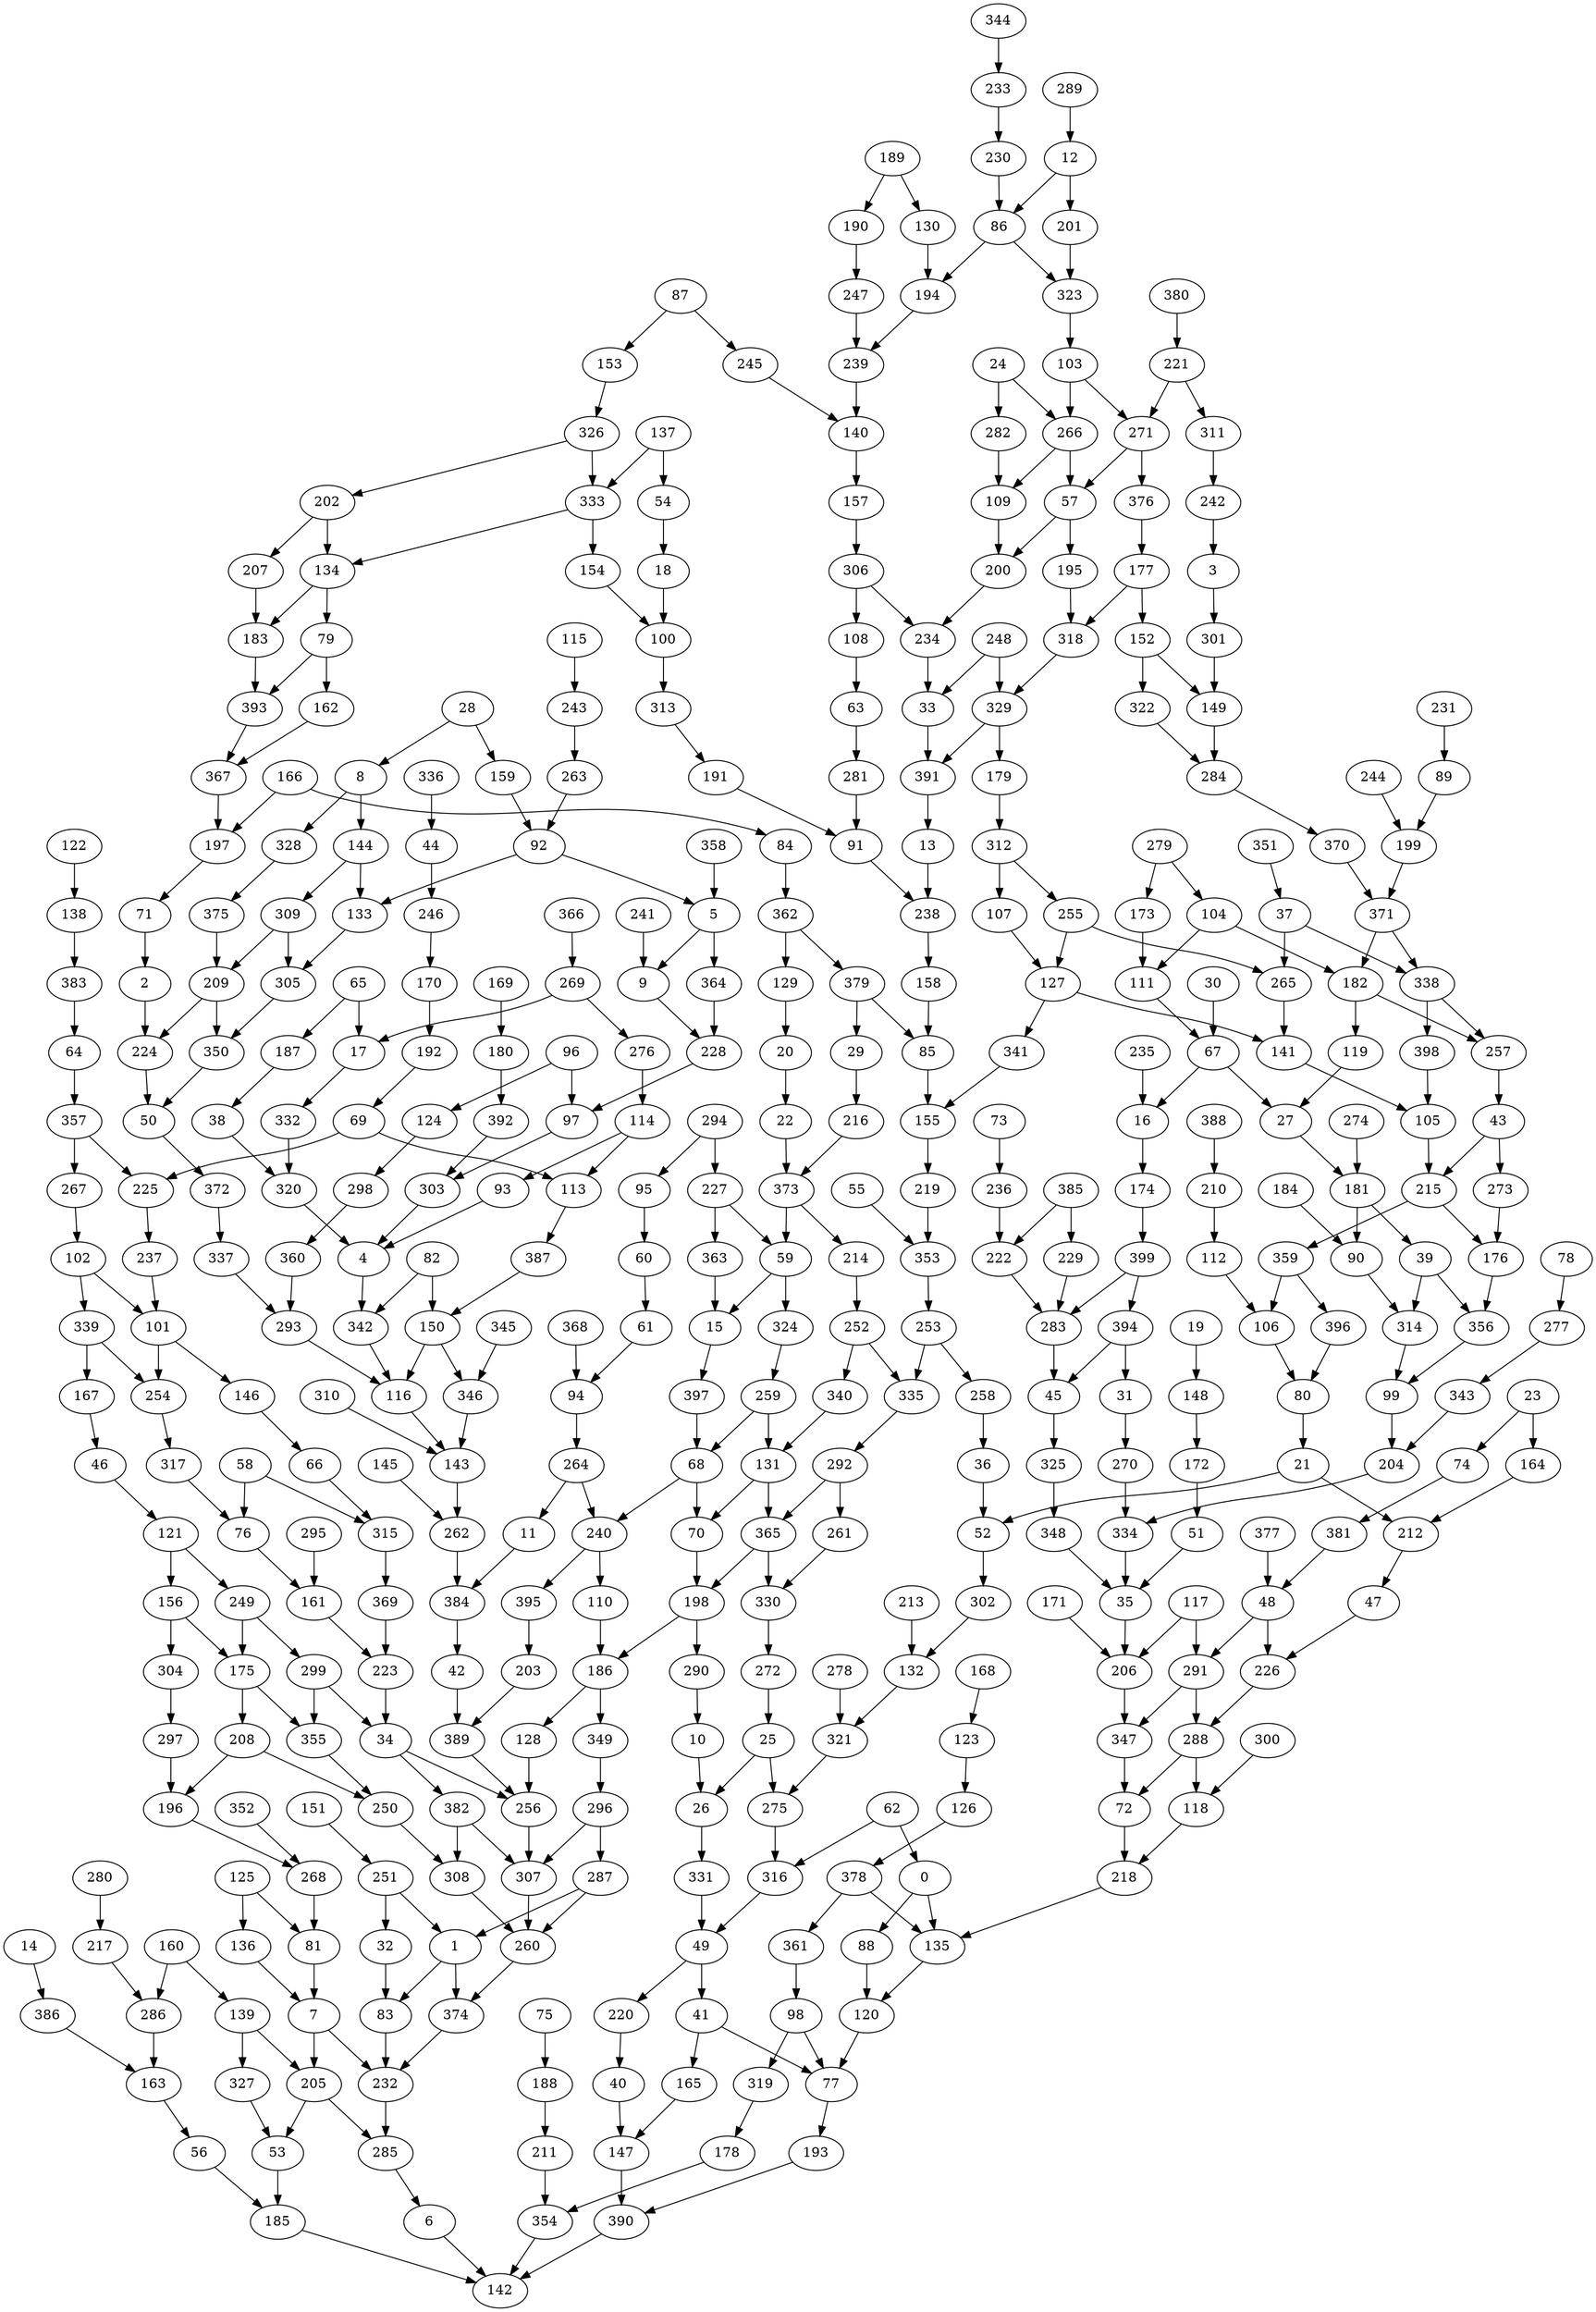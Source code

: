 strict digraph "" {
	0 -> 88;
	0 -> 135;
	62 -> 0;
	62 -> 316;
	1 -> 83;
	1 -> 374;
	251 -> 1;
	251 -> 32;
	287 -> 1;
	287 -> 260;
	2 -> 224;
	71 -> 2;
	3 -> 301;
	242 -> 3;
	4 -> 342;
	93 -> 4;
	303 -> 4;
	320 -> 4;
	5 -> 9;
	5 -> 364;
	92 -> 5;
	92 -> 133;
	358 -> 5;
	6 -> 142;
	285 -> 6;
	7 -> 205;
	7 -> 232;
	81 -> 7;
	136 -> 7;
	8 -> 144;
	8 -> 328;
	28 -> 8;
	28 -> 159;
	9 -> 228;
	241 -> 9;
	10 -> 26;
	290 -> 10;
	11 -> 384;
	264 -> 11;
	264 -> 240;
	12 -> 86;
	12 -> 201;
	289 -> 12;
	13 -> 238;
	391 -> 13;
	15 -> 397;
	59 -> 15;
	59 -> 324;
	363 -> 15;
	16 -> 174;
	67 -> 16;
	67 -> 27;
	235 -> 16;
	17 -> 332;
	65 -> 17;
	65 -> 187;
	269 -> 17;
	269 -> 276;
	18 -> 100;
	54 -> 18;
	20 -> 22;
	129 -> 20;
	21 -> 212;
	21 -> 52;
	80 -> 21;
	22 -> 373;
	25 -> 26;
	25 -> 275;
	272 -> 25;
	26 -> 331;
	27 -> 181;
	119 -> 27;
	29 -> 216;
	379 -> 29;
	379 -> 85;
	31 -> 270;
	394 -> 31;
	394 -> 45;
	32 -> 83;
	33 -> 391;
	234 -> 33;
	248 -> 33;
	248 -> 329;
	34 -> 256;
	34 -> 382;
	223 -> 34;
	299 -> 34;
	299 -> 355;
	35 -> 206;
	51 -> 35;
	334 -> 35;
	348 -> 35;
	36 -> 52;
	258 -> 36;
	37 -> 265;
	37 -> 338;
	351 -> 37;
	38 -> 320;
	187 -> 38;
	39 -> 314;
	39 -> 356;
	181 -> 39;
	181 -> 90;
	40 -> 147;
	220 -> 40;
	41 -> 77;
	41 -> 165;
	49 -> 220;
	49 -> 41;
	42 -> 389;
	384 -> 42;
	43 -> 215;
	43 -> 273;
	257 -> 43;
	44 -> 246;
	336 -> 44;
	45 -> 325;
	283 -> 45;
	46 -> 121;
	167 -> 46;
	47 -> 226;
	212 -> 47;
	48 -> 226;
	48 -> 291;
	377 -> 48;
	381 -> 48;
	316 -> 49;
	331 -> 49;
	50 -> 372;
	224 -> 50;
	350 -> 50;
	172 -> 51;
	52 -> 302;
	53 -> 185;
	205 -> 285;
	205 -> 53;
	327 -> 53;
	137 -> 54;
	137 -> 333;
	56 -> 185;
	163 -> 56;
	57 -> 195;
	57 -> 200;
	266 -> 57;
	266 -> 109;
	271 -> 57;
	271 -> 376;
	227 -> 59;
	227 -> 363;
	373 -> 59;
	373 -> 214;
	60 -> 61;
	95 -> 60;
	61 -> 94;
	63 -> 281;
	108 -> 63;
	64 -> 357;
	383 -> 64;
	66 -> 315;
	146 -> 66;
	30 -> 67;
	111 -> 67;
	68 -> 70;
	68 -> 240;
	259 -> 68;
	259 -> 131;
	397 -> 68;
	69 -> 113;
	69 -> 225;
	192 -> 69;
	70 -> 198;
	131 -> 70;
	131 -> 365;
	197 -> 71;
	72 -> 218;
	288 -> 72;
	288 -> 118;
	347 -> 72;
	74 -> 381;
	23 -> 74;
	23 -> 164;
	76 -> 161;
	58 -> 76;
	58 -> 315;
	317 -> 76;
	77 -> 193;
	98 -> 77;
	98 -> 319;
	120 -> 77;
	79 -> 162;
	79 -> 393;
	134 -> 79;
	134 -> 183;
	106 -> 80;
	396 -> 80;
	125 -> 81;
	125 -> 136;
	268 -> 81;
	83 -> 232;
	84 -> 362;
	166 -> 197;
	166 -> 84;
	85 -> 155;
	158 -> 85;
	86 -> 323;
	86 -> 194;
	230 -> 86;
	88 -> 120;
	89 -> 199;
	231 -> 89;
	90 -> 314;
	184 -> 90;
	91 -> 238;
	191 -> 91;
	281 -> 91;
	159 -> 92;
	263 -> 92;
	114 -> 93;
	114 -> 113;
	94 -> 264;
	368 -> 94;
	294 -> 227;
	294 -> 95;
	97 -> 303;
	96 -> 97;
	96 -> 124;
	228 -> 97;
	361 -> 98;
	99 -> 204;
	314 -> 99;
	356 -> 99;
	100 -> 313;
	154 -> 100;
	101 -> 146;
	101 -> 254;
	102 -> 101;
	102 -> 339;
	237 -> 101;
	267 -> 102;
	103 -> 266;
	103 -> 271;
	323 -> 103;
	104 -> 111;
	104 -> 182;
	279 -> 104;
	279 -> 173;
	105 -> 215;
	141 -> 105;
	398 -> 105;
	112 -> 106;
	359 -> 106;
	359 -> 396;
	107 -> 127;
	312 -> 107;
	312 -> 255;
	306 -> 234;
	306 -> 108;
	109 -> 200;
	282 -> 109;
	110 -> 186;
	240 -> 110;
	240 -> 395;
	173 -> 111;
	210 -> 112;
	113 -> 387;
	276 -> 114;
	116 -> 143;
	150 -> 116;
	150 -> 346;
	293 -> 116;
	342 -> 116;
	118 -> 218;
	300 -> 118;
	182 -> 119;
	182 -> 257;
	135 -> 120;
	121 -> 156;
	121 -> 249;
	123 -> 126;
	168 -> 123;
	124 -> 298;
	126 -> 378;
	127 -> 141;
	127 -> 341;
	255 -> 127;
	255 -> 265;
	128 -> 256;
	186 -> 128;
	186 -> 349;
	362 -> 129;
	362 -> 379;
	130 -> 194;
	189 -> 130;
	189 -> 190;
	340 -> 131;
	132 -> 321;
	213 -> 132;
	302 -> 132;
	133 -> 305;
	144 -> 133;
	144 -> 309;
	202 -> 134;
	202 -> 207;
	333 -> 134;
	333 -> 154;
	218 -> 135;
	378 -> 361;
	378 -> 135;
	138 -> 383;
	122 -> 138;
	139 -> 205;
	139 -> 327;
	160 -> 139;
	160 -> 286;
	140 -> 157;
	239 -> 140;
	245 -> 140;
	265 -> 141;
	185 -> 142;
	354 -> 142;
	390 -> 142;
	143 -> 262;
	310 -> 143;
	346 -> 143;
	147 -> 390;
	165 -> 147;
	148 -> 172;
	19 -> 148;
	149 -> 284;
	152 -> 149;
	152 -> 322;
	301 -> 149;
	82 -> 150;
	82 -> 342;
	387 -> 150;
	177 -> 152;
	177 -> 318;
	153 -> 326;
	87 -> 245;
	87 -> 153;
	155 -> 219;
	341 -> 155;
	156 -> 175;
	156 -> 304;
	157 -> 306;
	238 -> 158;
	161 -> 223;
	295 -> 161;
	162 -> 367;
	286 -> 163;
	386 -> 163;
	164 -> 212;
	339 -> 167;
	339 -> 254;
	170 -> 192;
	246 -> 170;
	174 -> 399;
	175 -> 208;
	175 -> 355;
	249 -> 299;
	249 -> 175;
	176 -> 356;
	215 -> 359;
	215 -> 176;
	273 -> 176;
	376 -> 177;
	178 -> 354;
	319 -> 178;
	179 -> 312;
	329 -> 391;
	329 -> 179;
	180 -> 392;
	169 -> 180;
	274 -> 181;
	371 -> 182;
	371 -> 338;
	183 -> 393;
	207 -> 183;
	198 -> 290;
	198 -> 186;
	188 -> 211;
	75 -> 188;
	190 -> 247;
	313 -> 191;
	193 -> 390;
	194 -> 239;
	195 -> 318;
	196 -> 268;
	208 -> 196;
	208 -> 250;
	297 -> 196;
	367 -> 197;
	365 -> 198;
	365 -> 330;
	199 -> 371;
	244 -> 199;
	200 -> 234;
	201 -> 323;
	326 -> 202;
	326 -> 333;
	203 -> 389;
	395 -> 203;
	204 -> 334;
	343 -> 204;
	206 -> 347;
	117 -> 206;
	117 -> 291;
	171 -> 206;
	209 -> 224;
	209 -> 350;
	309 -> 209;
	309 -> 305;
	375 -> 209;
	388 -> 210;
	211 -> 354;
	214 -> 252;
	216 -> 373;
	217 -> 286;
	280 -> 217;
	219 -> 353;
	221 -> 271;
	221 -> 311;
	380 -> 221;
	222 -> 283;
	236 -> 222;
	385 -> 222;
	385 -> 229;
	369 -> 223;
	225 -> 237;
	357 -> 267;
	357 -> 225;
	226 -> 288;
	364 -> 228;
	229 -> 283;
	233 -> 230;
	232 -> 285;
	374 -> 232;
	344 -> 233;
	73 -> 236;
	247 -> 239;
	311 -> 242;
	243 -> 263;
	115 -> 243;
	250 -> 308;
	355 -> 250;
	151 -> 251;
	252 -> 340;
	252 -> 335;
	253 -> 258;
	253 -> 335;
	353 -> 253;
	254 -> 317;
	256 -> 307;
	389 -> 256;
	338 -> 257;
	338 -> 398;
	324 -> 259;
	260 -> 374;
	307 -> 260;
	308 -> 260;
	261 -> 330;
	292 -> 365;
	292 -> 261;
	262 -> 384;
	145 -> 262;
	24 -> 266;
	24 -> 282;
	352 -> 268;
	366 -> 269;
	270 -> 334;
	330 -> 272;
	275 -> 316;
	321 -> 275;
	277 -> 343;
	78 -> 277;
	399 -> 394;
	399 -> 283;
	284 -> 370;
	322 -> 284;
	296 -> 287;
	296 -> 307;
	291 -> 288;
	291 -> 347;
	335 -> 292;
	337 -> 293;
	360 -> 293;
	349 -> 296;
	304 -> 297;
	298 -> 360;
	392 -> 303;
	305 -> 350;
	382 -> 307;
	382 -> 308;
	315 -> 369;
	318 -> 329;
	332 -> 320;
	278 -> 321;
	325 -> 348;
	328 -> 375;
	372 -> 337;
	345 -> 346;
	55 -> 353;
	393 -> 367;
	370 -> 371;
	14 -> 386;
}
